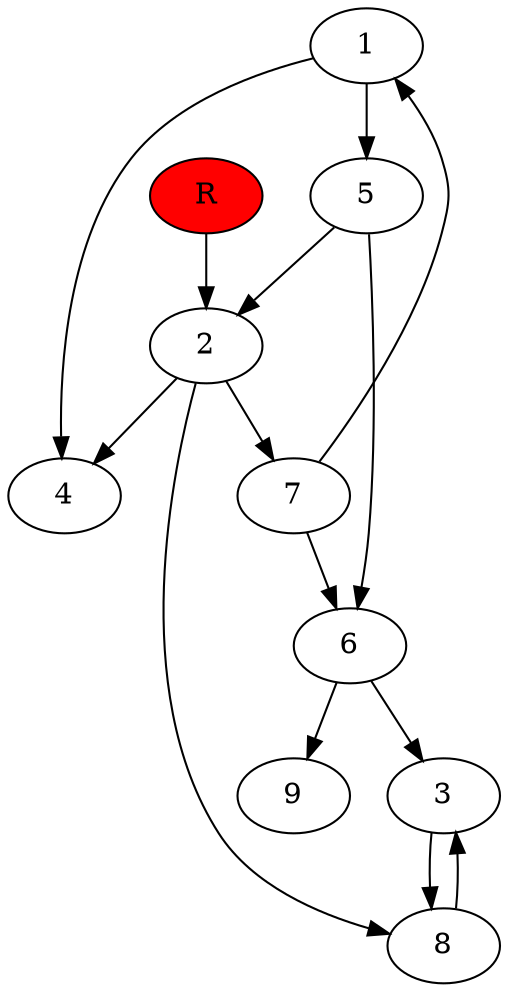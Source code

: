 digraph prb79216 {
	1
	2
	3
	4
	5
	6
	7
	8
	R [fillcolor="#ff0000" style=filled]
	1 -> 4
	1 -> 5
	2 -> 4
	2 -> 7
	2 -> 8
	3 -> 8
	5 -> 2
	5 -> 6
	6 -> 3
	6 -> 9
	7 -> 1
	7 -> 6
	8 -> 3
	R -> 2
}
